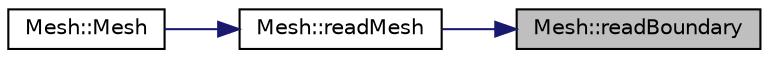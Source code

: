 digraph "Mesh::readBoundary"
{
 // LATEX_PDF_SIZE
  bgcolor="transparent";
  edge [fontname="Helvetica",fontsize="10",labelfontname="Helvetica",labelfontsize="10"];
  node [fontname="Helvetica",fontsize="10",shape=record];
  rankdir="RL";
  Node1 [label="Mesh::readBoundary",height=0.2,width=0.4,color="black", fillcolor="grey75", style="filled", fontcolor="black",tooltip=" "];
  Node1 -> Node2 [dir="back",color="midnightblue",fontsize="10",style="solid",fontname="Helvetica"];
  Node2 [label="Mesh::readMesh",height=0.2,width=0.4,color="black",URL="$classMesh.html#a318def0c4a2ac28d63e3526451cd69b4",tooltip=" "];
  Node2 -> Node3 [dir="back",color="midnightblue",fontsize="10",style="solid",fontname="Helvetica"];
  Node3 [label="Mesh::Mesh",height=0.2,width=0.4,color="black",URL="$classMesh.html#a2af137f1571af89172b9c102302c416b",tooltip=" "];
}
